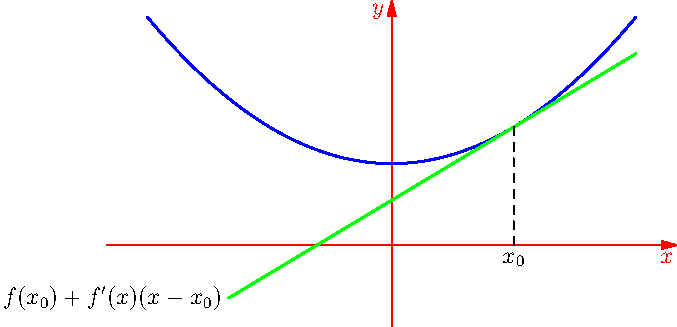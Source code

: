 import graph;
import plain;
size(12cm);
real f(real x) { return x^2/5+1; }
real g(real x) { return 2*(1.5)/5*(x-1.5)+(1.5)^2/5+1; }
draw(graph(f,-3,3),blue+1);
draw(graph(g,-2,3),green+1);
xaxis('$x$',xmin=-3.5,xmax=3.5,red,EndArrow);
yaxis('$y$',XEquals(0),ymin=-1,ymax=3,red,EndArrow);
label("$x_0$",(1.5,0),S);
draw((1.5,0)--(1.5,f(1.5)),dashed);
label("$f(x_0) + f'(x)(x-x_0)$",(-2,g(-2)),W);
